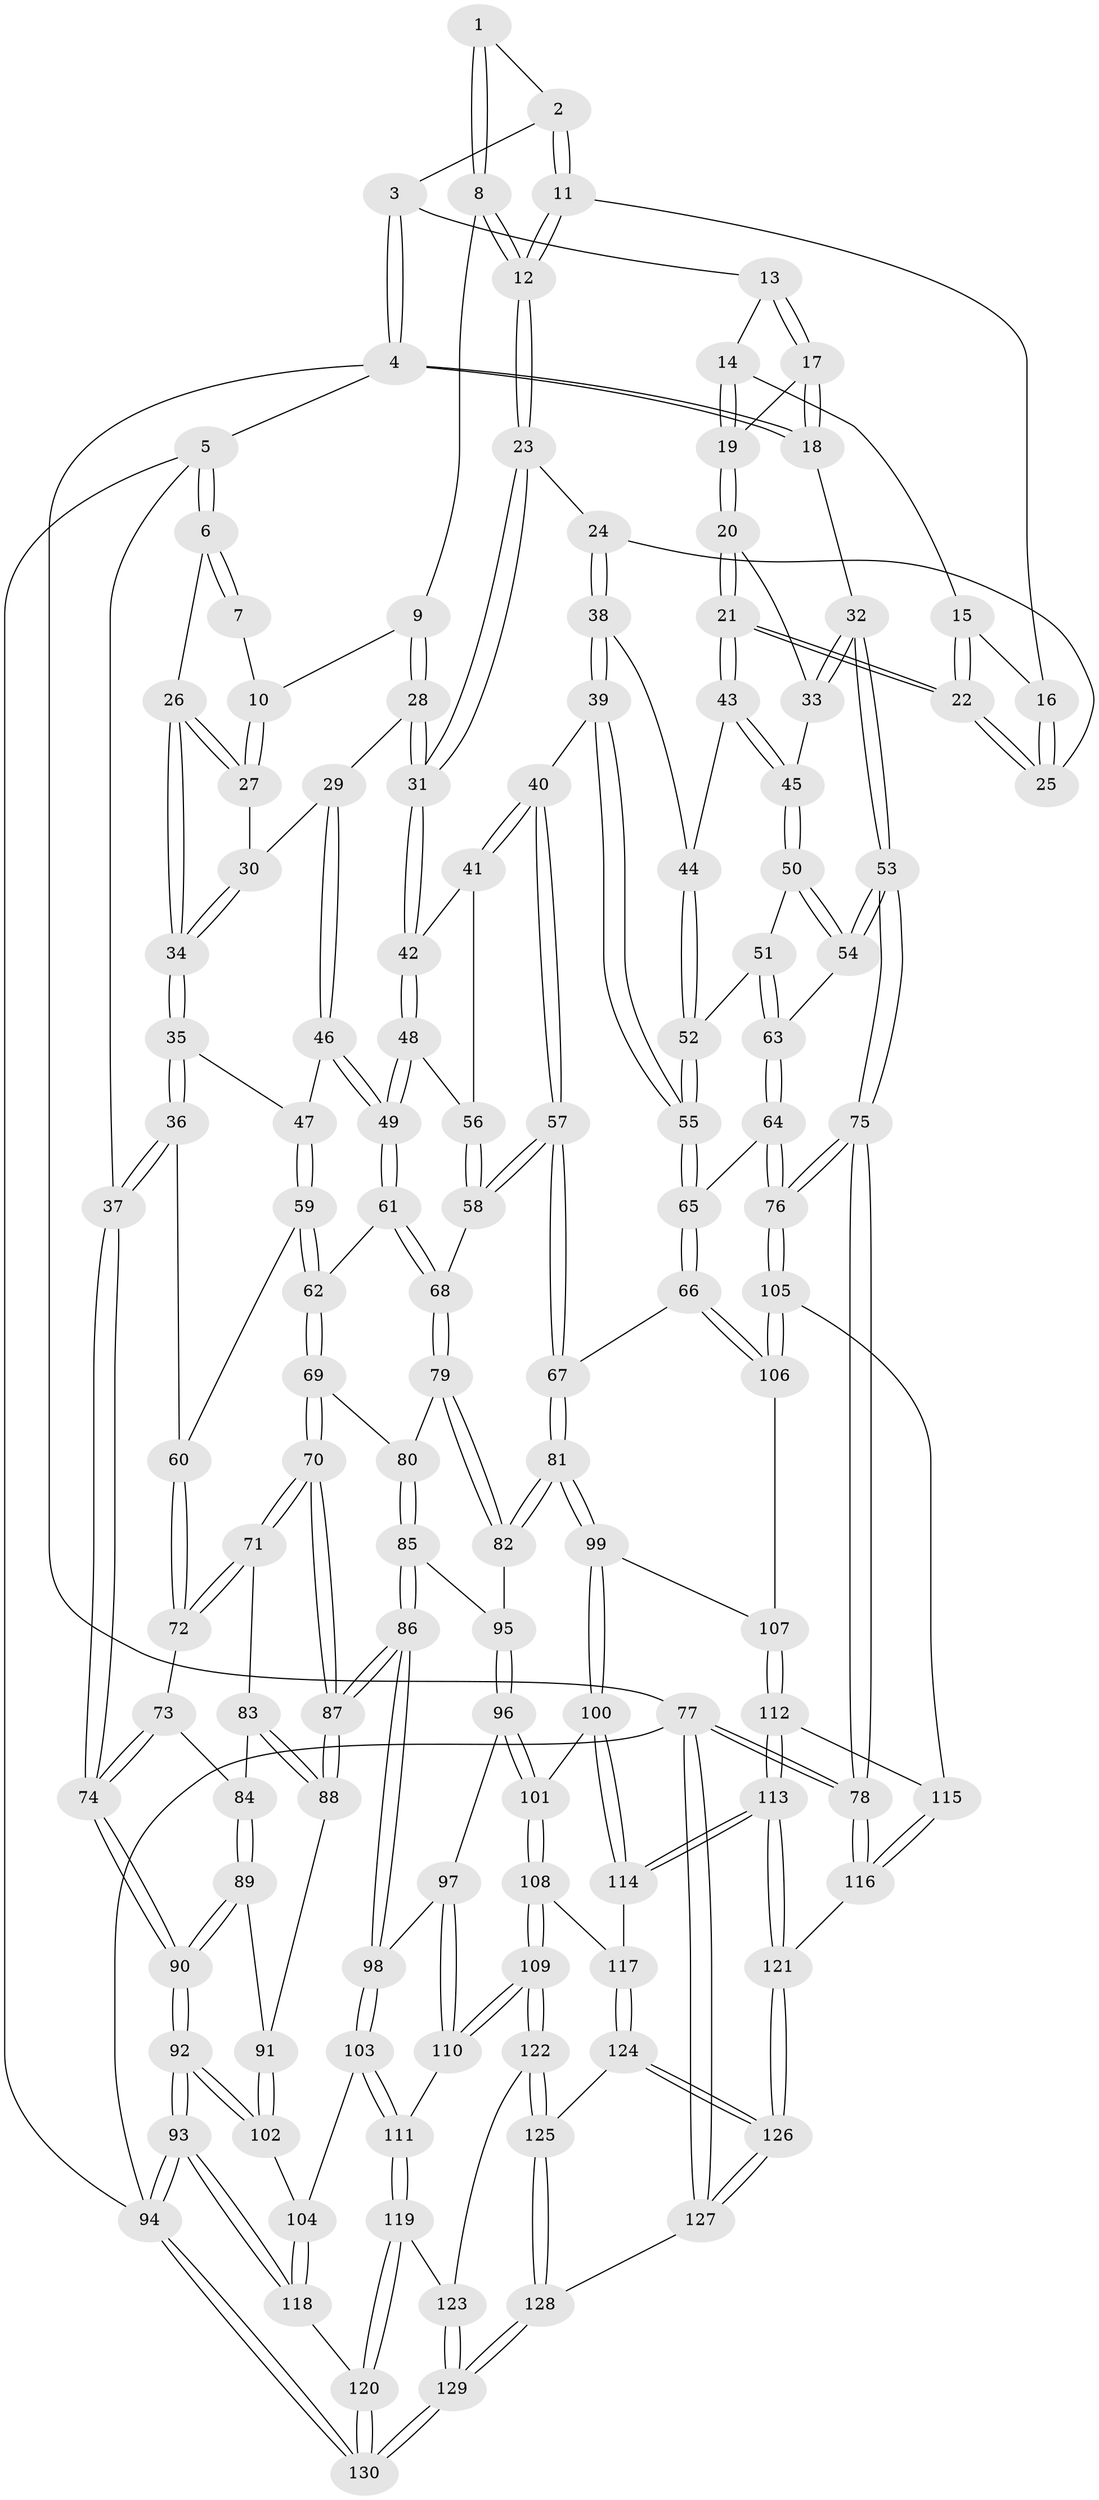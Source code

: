 // coarse degree distribution, {2: 0.0975609756097561, 4: 0.5121951219512195, 6: 0.04878048780487805, 3: 0.21951219512195122, 5: 0.12195121951219512}
// Generated by graph-tools (version 1.1) at 2025/54/03/04/25 22:54:48]
// undirected, 130 vertices, 322 edges
graph export_dot {
  node [color=gray90,style=filled];
  1 [pos="+0.48597733167479085+0"];
  2 [pos="+0.6884547695007961+0"];
  3 [pos="+0.7267538962553641+0"];
  4 [pos="+1+0"];
  5 [pos="+0+0"];
  6 [pos="+0+0"];
  7 [pos="+0.3739254779334823+0"];
  8 [pos="+0.48243475994802276+0.052901777430846564"];
  9 [pos="+0.4316526335058048+0.09088425313007198"];
  10 [pos="+0.3662353180124945+0.08630202114315444"];
  11 [pos="+0.6564908230664247+0"];
  12 [pos="+0.5579753987801438+0.11170816606118665"];
  13 [pos="+0.7477487593988188+0"];
  14 [pos="+0.7642976606884889+0"];
  15 [pos="+0.7431997634049707+0.07541633203218481"];
  16 [pos="+0.6550903525414217+0.08914961892853486"];
  17 [pos="+0.9054201457306382+0.06750923503533543"];
  18 [pos="+1+0"];
  19 [pos="+0.8645867933319714+0.10048190517972554"];
  20 [pos="+0.8507613651874621+0.13228344568471187"];
  21 [pos="+0.8158904038007421+0.17604625567026314"];
  22 [pos="+0.7891585038154475+0.14704019958446773"];
  23 [pos="+0.5607184880673513+0.11497911429706524"];
  24 [pos="+0.6085042031037349+0.13866313028753452"];
  25 [pos="+0.6290283554150402+0.12142707254470456"];
  26 [pos="+0+0"];
  27 [pos="+0.3067482737013588+0.09666224777684397"];
  28 [pos="+0.4302813610949175+0.1141360773356375"];
  29 [pos="+0.3457988234882136+0.2015040963166262"];
  30 [pos="+0.3013637595746247+0.13929889003432858"];
  31 [pos="+0.45389290316157654+0.2481739777018568"];
  32 [pos="+1+0.0889195470187915"];
  33 [pos="+1+0.1580837267385961"];
  34 [pos="+0.2076137032956718+0.2091079005171084"];
  35 [pos="+0.2061071920513685+0.21658472543735127"];
  36 [pos="+0.00861232984894106+0.26965529933012655"];
  37 [pos="+0+0.2492174006419503"];
  38 [pos="+0.6368408646969667+0.2274097716381616"];
  39 [pos="+0.6364278854496392+0.22866424642323016"];
  40 [pos="+0.5986925723289318+0.2774532905541663"];
  41 [pos="+0.5519503440038143+0.2744151839759701"];
  42 [pos="+0.45377434617063656+0.24873720762345672"];
  43 [pos="+0.815788137463162+0.177233547139998"];
  44 [pos="+0.8104406370377918+0.18302190896004927"];
  45 [pos="+0.8919064573783659+0.2273626543615237"];
  46 [pos="+0.3657776833420776+0.2552367142836498"];
  47 [pos="+0.244018171008518+0.2826341031133142"];
  48 [pos="+0.41487168940458324+0.27478655504169136"];
  49 [pos="+0.4091115584636208+0.278024114570587"];
  50 [pos="+0.9435781691950891+0.31870380162843176"];
  51 [pos="+0.8274429338394808+0.31834849535436244"];
  52 [pos="+0.7877574599750442+0.30426016076208556"];
  53 [pos="+1+0.3862554559572511"];
  54 [pos="+0.9472984646688628+0.3220283055748535"];
  55 [pos="+0.7595859403408102+0.3332930609877176"];
  56 [pos="+0.5108191131159614+0.34710760441621413"];
  57 [pos="+0.6350126131214001+0.4860824765102048"];
  58 [pos="+0.5089119879624496+0.4204792716566173"];
  59 [pos="+0.23828340630211417+0.3029475062112459"];
  60 [pos="+0.16094882633059615+0.3463242539589176"];
  61 [pos="+0.40081971816292555+0.368754266113519"];
  62 [pos="+0.28774780382390674+0.40102095629240014"];
  63 [pos="+0.8582742743046334+0.3994538322498915"];
  64 [pos="+0.7769195824010064+0.5210518578570349"];
  65 [pos="+0.707258006632529+0.5126322426123036"];
  66 [pos="+0.7037906311778898+0.5135618537317975"];
  67 [pos="+0.6561592792098522+0.5160670769254735"];
  68 [pos="+0.421779067371781+0.3977450787878619"];
  69 [pos="+0.2595401555777975+0.45509228872535035"];
  70 [pos="+0.21647366099333257+0.47598025581623965"];
  71 [pos="+0.1945478299065264+0.469348036225509"];
  72 [pos="+0.1645674329982855+0.4358912218390584"];
  73 [pos="+0.05991921663778298+0.42612932302106976"];
  74 [pos="+0+0.306507024695988"];
  75 [pos="+1+0.672183356802847"];
  76 [pos="+1+0.6703446092920191"];
  77 [pos="+1+1"];
  78 [pos="+1+1"];
  79 [pos="+0.39182580807782513+0.5067308786034721"];
  80 [pos="+0.32744110902653056+0.49886024072080754"];
  81 [pos="+0.6471296142569123+0.5258570520294731"];
  82 [pos="+0.4196615060073233+0.5535617455517876"];
  83 [pos="+0.12687614510821063+0.5199432236109616"];
  84 [pos="+0.09093894558003507+0.5228105201696076"];
  85 [pos="+0.3044912373541712+0.5753740645412895"];
  86 [pos="+0.2427332993554541+0.6302712650059337"];
  87 [pos="+0.23391512211251123+0.6133362584649266"];
  88 [pos="+0.13901841661564368+0.5826995403139898"];
  89 [pos="+0.043601278417518166+0.5581360331824179"];
  90 [pos="+0+0.5336520980741015"];
  91 [pos="+0.09044901196476206+0.6112528269064899"];
  92 [pos="+0+0.7842602463786671"];
  93 [pos="+0+1"];
  94 [pos="+0+1"];
  95 [pos="+0.413776986998652+0.5663186880525309"];
  96 [pos="+0.39513251153123385+0.6755503678292306"];
  97 [pos="+0.3246496195030191+0.6741653662533847"];
  98 [pos="+0.24701549106987356+0.6656715218083332"];
  99 [pos="+0.5862742987257511+0.6771314753519269"];
  100 [pos="+0.5247038798275108+0.7248998053152496"];
  101 [pos="+0.42686535795123287+0.7071392220462367"];
  102 [pos="+0.09617219312295755+0.6915975252851962"];
  103 [pos="+0.2014319839785606+0.7250976776190767"];
  104 [pos="+0.1915463296950499+0.7280307493663465"];
  105 [pos="+0.7856332949791388+0.7621026885423727"];
  106 [pos="+0.7505207786323842+0.7094570360707548"];
  107 [pos="+0.6549642458809664+0.7468356264778023"];
  108 [pos="+0.36909502262852467+0.819426316022511"];
  109 [pos="+0.3549161267190618+0.8375801419256973"];
  110 [pos="+0.33248548082903057+0.826252404197732"];
  111 [pos="+0.26262932767688535+0.7996881553320695"];
  112 [pos="+0.6859661847047548+0.7970823650889551"];
  113 [pos="+0.6706885071208132+0.8598633853416126"];
  114 [pos="+0.5285618286794768+0.7997123047063208"];
  115 [pos="+0.7780194463430502+0.7714516632677086"];
  116 [pos="+0.788639189777211+0.8636262575316838"];
  117 [pos="+0.5190813533812102+0.8260369393169371"];
  118 [pos="+0.11103093499163828+0.8712946937581961"];
  119 [pos="+0.2253636788493067+0.9163989958285794"];
  120 [pos="+0.19845587475486248+0.9300983685854394"];
  121 [pos="+0.6742433114445907+0.8768579696969021"];
  122 [pos="+0.36707561309899917+0.8931563367229558"];
  123 [pos="+0.292955113882478+0.9218031335719693"];
  124 [pos="+0.5137614102646412+0.8553956285932443"];
  125 [pos="+0.41273124658622273+0.9351882461245546"];
  126 [pos="+0.6436174453328057+0.9965320221605913"];
  127 [pos="+0.6655293548627926+1"];
  128 [pos="+0.45631796797731755+1"];
  129 [pos="+0.2933234007200608+1"];
  130 [pos="+0.20025767760276234+1"];
  1 -- 2;
  1 -- 8;
  1 -- 8;
  2 -- 3;
  2 -- 11;
  2 -- 11;
  3 -- 4;
  3 -- 4;
  3 -- 13;
  4 -- 5;
  4 -- 18;
  4 -- 18;
  4 -- 77;
  5 -- 6;
  5 -- 6;
  5 -- 37;
  5 -- 94;
  6 -- 7;
  6 -- 7;
  6 -- 26;
  7 -- 10;
  8 -- 9;
  8 -- 12;
  8 -- 12;
  9 -- 10;
  9 -- 28;
  9 -- 28;
  10 -- 27;
  10 -- 27;
  11 -- 12;
  11 -- 12;
  11 -- 16;
  12 -- 23;
  12 -- 23;
  13 -- 14;
  13 -- 17;
  13 -- 17;
  14 -- 15;
  14 -- 19;
  14 -- 19;
  15 -- 16;
  15 -- 22;
  15 -- 22;
  16 -- 25;
  16 -- 25;
  17 -- 18;
  17 -- 18;
  17 -- 19;
  18 -- 32;
  19 -- 20;
  19 -- 20;
  20 -- 21;
  20 -- 21;
  20 -- 33;
  21 -- 22;
  21 -- 22;
  21 -- 43;
  21 -- 43;
  22 -- 25;
  22 -- 25;
  23 -- 24;
  23 -- 31;
  23 -- 31;
  24 -- 25;
  24 -- 38;
  24 -- 38;
  26 -- 27;
  26 -- 27;
  26 -- 34;
  26 -- 34;
  27 -- 30;
  28 -- 29;
  28 -- 31;
  28 -- 31;
  29 -- 30;
  29 -- 46;
  29 -- 46;
  30 -- 34;
  30 -- 34;
  31 -- 42;
  31 -- 42;
  32 -- 33;
  32 -- 33;
  32 -- 53;
  32 -- 53;
  33 -- 45;
  34 -- 35;
  34 -- 35;
  35 -- 36;
  35 -- 36;
  35 -- 47;
  36 -- 37;
  36 -- 37;
  36 -- 60;
  37 -- 74;
  37 -- 74;
  38 -- 39;
  38 -- 39;
  38 -- 44;
  39 -- 40;
  39 -- 55;
  39 -- 55;
  40 -- 41;
  40 -- 41;
  40 -- 57;
  40 -- 57;
  41 -- 42;
  41 -- 56;
  42 -- 48;
  42 -- 48;
  43 -- 44;
  43 -- 45;
  43 -- 45;
  44 -- 52;
  44 -- 52;
  45 -- 50;
  45 -- 50;
  46 -- 47;
  46 -- 49;
  46 -- 49;
  47 -- 59;
  47 -- 59;
  48 -- 49;
  48 -- 49;
  48 -- 56;
  49 -- 61;
  49 -- 61;
  50 -- 51;
  50 -- 54;
  50 -- 54;
  51 -- 52;
  51 -- 63;
  51 -- 63;
  52 -- 55;
  52 -- 55;
  53 -- 54;
  53 -- 54;
  53 -- 75;
  53 -- 75;
  54 -- 63;
  55 -- 65;
  55 -- 65;
  56 -- 58;
  56 -- 58;
  57 -- 58;
  57 -- 58;
  57 -- 67;
  57 -- 67;
  58 -- 68;
  59 -- 60;
  59 -- 62;
  59 -- 62;
  60 -- 72;
  60 -- 72;
  61 -- 62;
  61 -- 68;
  61 -- 68;
  62 -- 69;
  62 -- 69;
  63 -- 64;
  63 -- 64;
  64 -- 65;
  64 -- 76;
  64 -- 76;
  65 -- 66;
  65 -- 66;
  66 -- 67;
  66 -- 106;
  66 -- 106;
  67 -- 81;
  67 -- 81;
  68 -- 79;
  68 -- 79;
  69 -- 70;
  69 -- 70;
  69 -- 80;
  70 -- 71;
  70 -- 71;
  70 -- 87;
  70 -- 87;
  71 -- 72;
  71 -- 72;
  71 -- 83;
  72 -- 73;
  73 -- 74;
  73 -- 74;
  73 -- 84;
  74 -- 90;
  74 -- 90;
  75 -- 76;
  75 -- 76;
  75 -- 78;
  75 -- 78;
  76 -- 105;
  76 -- 105;
  77 -- 78;
  77 -- 78;
  77 -- 127;
  77 -- 127;
  77 -- 94;
  78 -- 116;
  78 -- 116;
  79 -- 80;
  79 -- 82;
  79 -- 82;
  80 -- 85;
  80 -- 85;
  81 -- 82;
  81 -- 82;
  81 -- 99;
  81 -- 99;
  82 -- 95;
  83 -- 84;
  83 -- 88;
  83 -- 88;
  84 -- 89;
  84 -- 89;
  85 -- 86;
  85 -- 86;
  85 -- 95;
  86 -- 87;
  86 -- 87;
  86 -- 98;
  86 -- 98;
  87 -- 88;
  87 -- 88;
  88 -- 91;
  89 -- 90;
  89 -- 90;
  89 -- 91;
  90 -- 92;
  90 -- 92;
  91 -- 102;
  91 -- 102;
  92 -- 93;
  92 -- 93;
  92 -- 102;
  92 -- 102;
  93 -- 94;
  93 -- 94;
  93 -- 118;
  93 -- 118;
  94 -- 130;
  94 -- 130;
  95 -- 96;
  95 -- 96;
  96 -- 97;
  96 -- 101;
  96 -- 101;
  97 -- 98;
  97 -- 110;
  97 -- 110;
  98 -- 103;
  98 -- 103;
  99 -- 100;
  99 -- 100;
  99 -- 107;
  100 -- 101;
  100 -- 114;
  100 -- 114;
  101 -- 108;
  101 -- 108;
  102 -- 104;
  103 -- 104;
  103 -- 111;
  103 -- 111;
  104 -- 118;
  104 -- 118;
  105 -- 106;
  105 -- 106;
  105 -- 115;
  106 -- 107;
  107 -- 112;
  107 -- 112;
  108 -- 109;
  108 -- 109;
  108 -- 117;
  109 -- 110;
  109 -- 110;
  109 -- 122;
  109 -- 122;
  110 -- 111;
  111 -- 119;
  111 -- 119;
  112 -- 113;
  112 -- 113;
  112 -- 115;
  113 -- 114;
  113 -- 114;
  113 -- 121;
  113 -- 121;
  114 -- 117;
  115 -- 116;
  115 -- 116;
  116 -- 121;
  117 -- 124;
  117 -- 124;
  118 -- 120;
  119 -- 120;
  119 -- 120;
  119 -- 123;
  120 -- 130;
  120 -- 130;
  121 -- 126;
  121 -- 126;
  122 -- 123;
  122 -- 125;
  122 -- 125;
  123 -- 129;
  123 -- 129;
  124 -- 125;
  124 -- 126;
  124 -- 126;
  125 -- 128;
  125 -- 128;
  126 -- 127;
  126 -- 127;
  127 -- 128;
  128 -- 129;
  128 -- 129;
  129 -- 130;
  129 -- 130;
}
